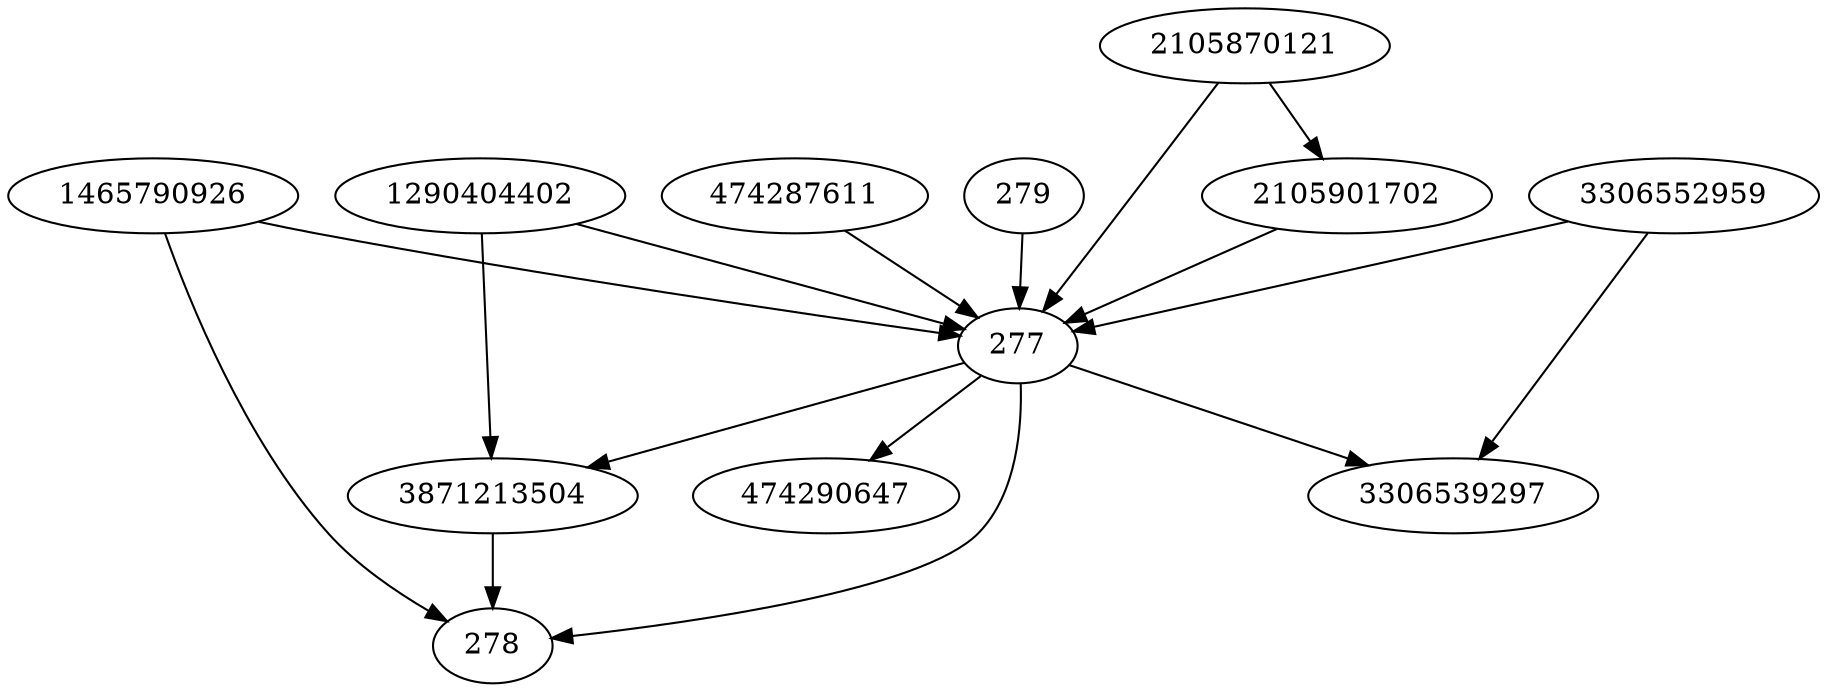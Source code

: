 strict digraph  {
3871213504;
3306539297;
2105901702;
2105870121;
1465790926;
1290404402;
277;
278;
474290647;
474287611;
279;
3306552959;
3871213504 -> 278;
2105901702 -> 277;
2105870121 -> 277;
2105870121 -> 2105901702;
1465790926 -> 277;
1465790926 -> 278;
1290404402 -> 3871213504;
1290404402 -> 277;
277 -> 278;
277 -> 474290647;
277 -> 3306539297;
277 -> 3871213504;
474287611 -> 277;
279 -> 277;
3306552959 -> 277;
3306552959 -> 3306539297;
}

